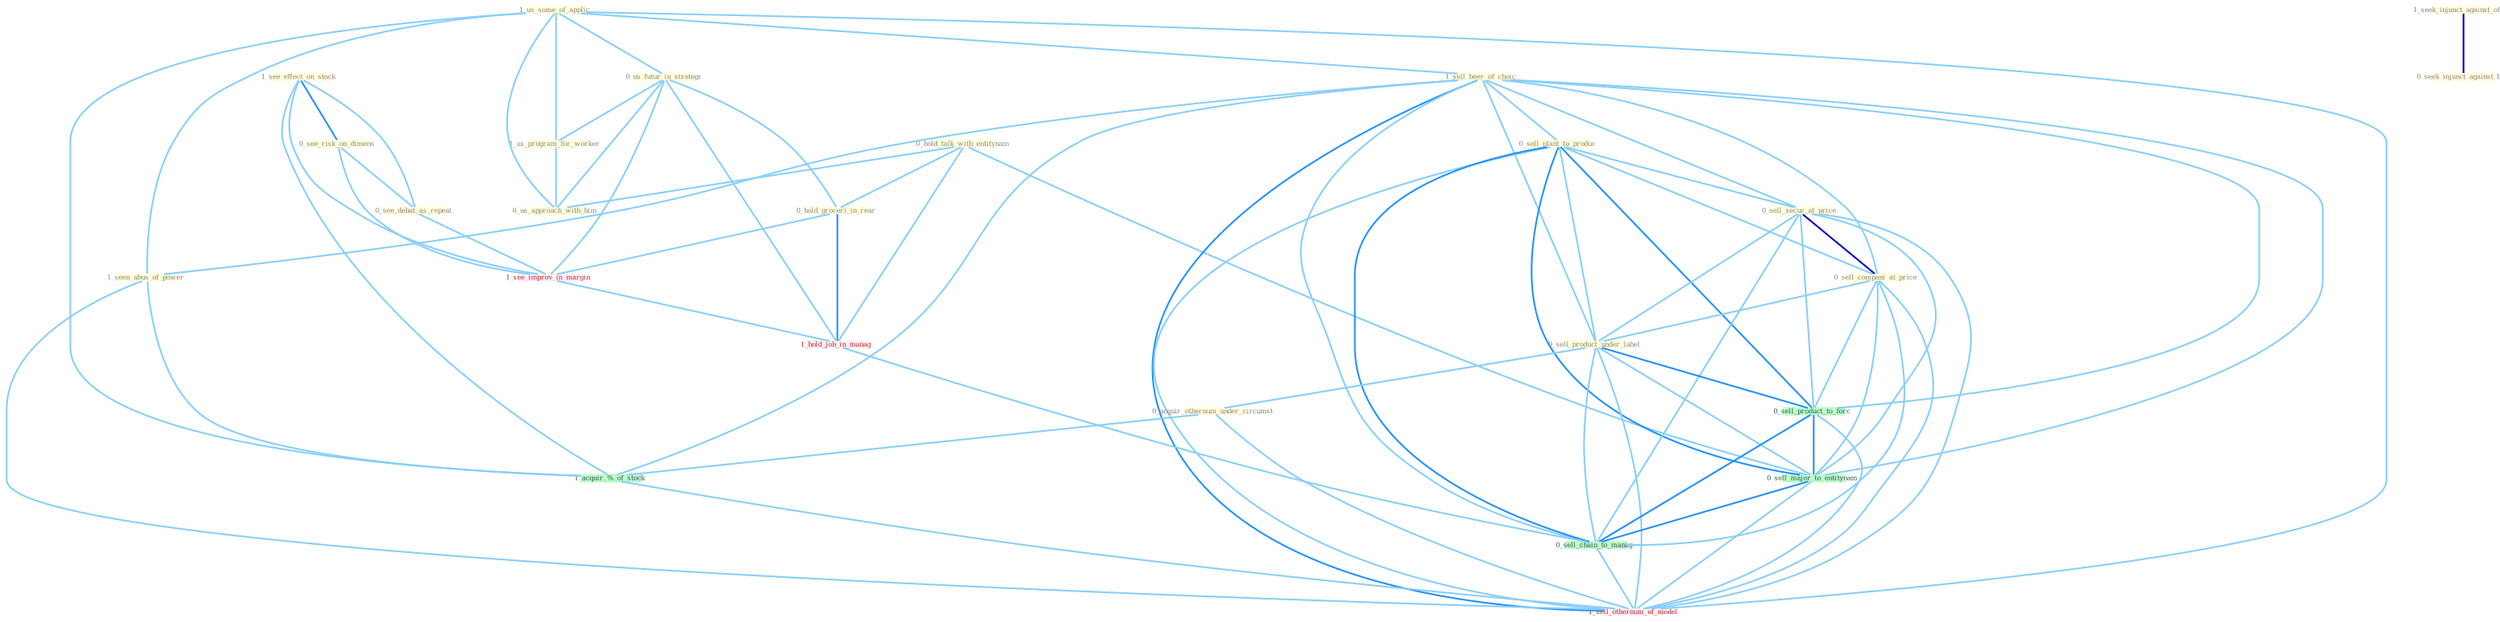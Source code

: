 Graph G{ 
    node
    [shape=polygon,style=filled,width=.5,height=.06,color="#BDFCC9",fixedsize=true,fontsize=4,
    fontcolor="#2f4f4f"];
    {node
    [color="#ffffe0", fontcolor="#8b7d6b"] "0_hold_talk_with_entitynam " "1_see_effect_on_stock " "1_us_some_of_applic " "0_us_futur_in_strategi " "1_seek_injunct_against_offer " "1_sell_beer_of_choic " "0_sell_plant_to_produc " "0_see_risk_on_dimens " "0_seek_injunct_against_bid " "0_sell_secur_at_price " "1_us_program_for_worker " "0_sell_compani_at_price " "0_sell_product_under_label " "0_acquir_othernum_under_circumst " "0_hold_groceri_in_rear " "1_seen_abus_of_power " "0_see_debat_as_repeat " "0_us_approach_with_him "}
{node [color="#fff0f5", fontcolor="#b22222"] "1_see_improv_in_margin " "1_hold_job_in_manag " "1_sell_othernum_of_model "}
edge [color="#B0E2FF"];

	"0_hold_talk_with_entitynam " -- "0_hold_groceri_in_rear " [w="1", color="#87cefa" ];
	"0_hold_talk_with_entitynam " -- "0_us_approach_with_him " [w="1", color="#87cefa" ];
	"0_hold_talk_with_entitynam " -- "1_hold_job_in_manag " [w="1", color="#87cefa" ];
	"0_hold_talk_with_entitynam " -- "0_sell_major_to_entitynam " [w="1", color="#87cefa" ];
	"1_see_effect_on_stock " -- "0_see_risk_on_dimens " [w="2", color="#1e90ff" , len=0.8];
	"1_see_effect_on_stock " -- "0_see_debat_as_repeat " [w="1", color="#87cefa" ];
	"1_see_effect_on_stock " -- "1_see_improv_in_margin " [w="1", color="#87cefa" ];
	"1_see_effect_on_stock " -- "1_acquir_%_of_stock " [w="1", color="#87cefa" ];
	"1_us_some_of_applic " -- "0_us_futur_in_strategi " [w="1", color="#87cefa" ];
	"1_us_some_of_applic " -- "1_sell_beer_of_choic " [w="1", color="#87cefa" ];
	"1_us_some_of_applic " -- "1_us_program_for_worker " [w="1", color="#87cefa" ];
	"1_us_some_of_applic " -- "1_seen_abus_of_power " [w="1", color="#87cefa" ];
	"1_us_some_of_applic " -- "0_us_approach_with_him " [w="1", color="#87cefa" ];
	"1_us_some_of_applic " -- "1_acquir_%_of_stock " [w="1", color="#87cefa" ];
	"1_us_some_of_applic " -- "1_sell_othernum_of_model " [w="1", color="#87cefa" ];
	"0_us_futur_in_strategi " -- "1_us_program_for_worker " [w="1", color="#87cefa" ];
	"0_us_futur_in_strategi " -- "0_hold_groceri_in_rear " [w="1", color="#87cefa" ];
	"0_us_futur_in_strategi " -- "0_us_approach_with_him " [w="1", color="#87cefa" ];
	"0_us_futur_in_strategi " -- "1_see_improv_in_margin " [w="1", color="#87cefa" ];
	"0_us_futur_in_strategi " -- "1_hold_job_in_manag " [w="1", color="#87cefa" ];
	"1_seek_injunct_against_offer " -- "0_seek_injunct_against_bid " [w="3", color="#0000cd" , len=0.6];
	"1_sell_beer_of_choic " -- "0_sell_plant_to_produc " [w="1", color="#87cefa" ];
	"1_sell_beer_of_choic " -- "0_sell_secur_at_price " [w="1", color="#87cefa" ];
	"1_sell_beer_of_choic " -- "0_sell_compani_at_price " [w="1", color="#87cefa" ];
	"1_sell_beer_of_choic " -- "0_sell_product_under_label " [w="1", color="#87cefa" ];
	"1_sell_beer_of_choic " -- "1_seen_abus_of_power " [w="1", color="#87cefa" ];
	"1_sell_beer_of_choic " -- "1_acquir_%_of_stock " [w="1", color="#87cefa" ];
	"1_sell_beer_of_choic " -- "0_sell_product_to_forc " [w="1", color="#87cefa" ];
	"1_sell_beer_of_choic " -- "0_sell_major_to_entitynam " [w="1", color="#87cefa" ];
	"1_sell_beer_of_choic " -- "0_sell_chain_to_manag " [w="1", color="#87cefa" ];
	"1_sell_beer_of_choic " -- "1_sell_othernum_of_model " [w="2", color="#1e90ff" , len=0.8];
	"0_sell_plant_to_produc " -- "0_sell_secur_at_price " [w="1", color="#87cefa" ];
	"0_sell_plant_to_produc " -- "0_sell_compani_at_price " [w="1", color="#87cefa" ];
	"0_sell_plant_to_produc " -- "0_sell_product_under_label " [w="1", color="#87cefa" ];
	"0_sell_plant_to_produc " -- "0_sell_product_to_forc " [w="2", color="#1e90ff" , len=0.8];
	"0_sell_plant_to_produc " -- "0_sell_major_to_entitynam " [w="2", color="#1e90ff" , len=0.8];
	"0_sell_plant_to_produc " -- "0_sell_chain_to_manag " [w="2", color="#1e90ff" , len=0.8];
	"0_sell_plant_to_produc " -- "1_sell_othernum_of_model " [w="1", color="#87cefa" ];
	"0_see_risk_on_dimens " -- "0_see_debat_as_repeat " [w="1", color="#87cefa" ];
	"0_see_risk_on_dimens " -- "1_see_improv_in_margin " [w="1", color="#87cefa" ];
	"0_sell_secur_at_price " -- "0_sell_compani_at_price " [w="3", color="#0000cd" , len=0.6];
	"0_sell_secur_at_price " -- "0_sell_product_under_label " [w="1", color="#87cefa" ];
	"0_sell_secur_at_price " -- "0_sell_product_to_forc " [w="1", color="#87cefa" ];
	"0_sell_secur_at_price " -- "0_sell_major_to_entitynam " [w="1", color="#87cefa" ];
	"0_sell_secur_at_price " -- "0_sell_chain_to_manag " [w="1", color="#87cefa" ];
	"0_sell_secur_at_price " -- "1_sell_othernum_of_model " [w="1", color="#87cefa" ];
	"1_us_program_for_worker " -- "0_us_approach_with_him " [w="1", color="#87cefa" ];
	"0_sell_compani_at_price " -- "0_sell_product_under_label " [w="1", color="#87cefa" ];
	"0_sell_compani_at_price " -- "0_sell_product_to_forc " [w="1", color="#87cefa" ];
	"0_sell_compani_at_price " -- "0_sell_major_to_entitynam " [w="1", color="#87cefa" ];
	"0_sell_compani_at_price " -- "0_sell_chain_to_manag " [w="1", color="#87cefa" ];
	"0_sell_compani_at_price " -- "1_sell_othernum_of_model " [w="1", color="#87cefa" ];
	"0_sell_product_under_label " -- "0_acquir_othernum_under_circumst " [w="1", color="#87cefa" ];
	"0_sell_product_under_label " -- "0_sell_product_to_forc " [w="2", color="#1e90ff" , len=0.8];
	"0_sell_product_under_label " -- "0_sell_major_to_entitynam " [w="1", color="#87cefa" ];
	"0_sell_product_under_label " -- "0_sell_chain_to_manag " [w="1", color="#87cefa" ];
	"0_sell_product_under_label " -- "1_sell_othernum_of_model " [w="1", color="#87cefa" ];
	"0_acquir_othernum_under_circumst " -- "1_acquir_%_of_stock " [w="1", color="#87cefa" ];
	"0_acquir_othernum_under_circumst " -- "1_sell_othernum_of_model " [w="1", color="#87cefa" ];
	"0_hold_groceri_in_rear " -- "1_see_improv_in_margin " [w="1", color="#87cefa" ];
	"0_hold_groceri_in_rear " -- "1_hold_job_in_manag " [w="2", color="#1e90ff" , len=0.8];
	"1_seen_abus_of_power " -- "1_acquir_%_of_stock " [w="1", color="#87cefa" ];
	"1_seen_abus_of_power " -- "1_sell_othernum_of_model " [w="1", color="#87cefa" ];
	"0_see_debat_as_repeat " -- "1_see_improv_in_margin " [w="1", color="#87cefa" ];
	"1_see_improv_in_margin " -- "1_hold_job_in_manag " [w="1", color="#87cefa" ];
	"1_acquir_%_of_stock " -- "1_sell_othernum_of_model " [w="1", color="#87cefa" ];
	"1_hold_job_in_manag " -- "0_sell_chain_to_manag " [w="1", color="#87cefa" ];
	"0_sell_product_to_forc " -- "0_sell_major_to_entitynam " [w="2", color="#1e90ff" , len=0.8];
	"0_sell_product_to_forc " -- "0_sell_chain_to_manag " [w="2", color="#1e90ff" , len=0.8];
	"0_sell_product_to_forc " -- "1_sell_othernum_of_model " [w="1", color="#87cefa" ];
	"0_sell_major_to_entitynam " -- "0_sell_chain_to_manag " [w="2", color="#1e90ff" , len=0.8];
	"0_sell_major_to_entitynam " -- "1_sell_othernum_of_model " [w="1", color="#87cefa" ];
	"0_sell_chain_to_manag " -- "1_sell_othernum_of_model " [w="1", color="#87cefa" ];
}